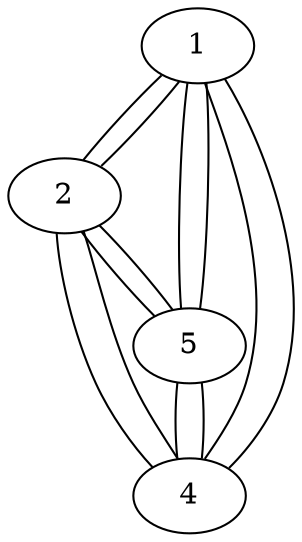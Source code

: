 graph G {
  1;
  2;
  4;
  5;
  1 -- 2;
  1 -- 5;
  1 -- 4;
  2 -- 1;
  2 -- 5;
  2 -- 4;
  4 -- 1;
  4 -- 2;
  4 -- 5;
  5 -- 1;
  5 -- 2;
  5 -- 4;
}
